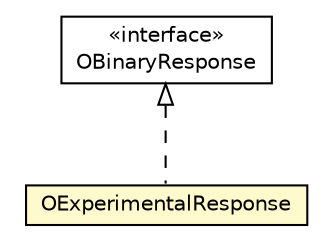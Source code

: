 #!/usr/local/bin/dot
#
# Class diagram 
# Generated by UMLGraph version R5_6-24-gf6e263 (http://www.umlgraph.org/)
#

digraph G {
	edge [fontname="Helvetica",fontsize=10,labelfontname="Helvetica",labelfontsize=10];
	node [fontname="Helvetica",fontsize=10,shape=plaintext];
	nodesep=0.25;
	ranksep=0.5;
	// com.orientechnologies.orient.client.remote.OBinaryResponse
	c3292468 [label=<<table title="com.orientechnologies.orient.client.remote.OBinaryResponse" border="0" cellborder="1" cellspacing="0" cellpadding="2" port="p" href="../OBinaryResponse.html">
		<tr><td><table border="0" cellspacing="0" cellpadding="1">
<tr><td align="center" balign="center"> &#171;interface&#187; </td></tr>
<tr><td align="center" balign="center"> OBinaryResponse </td></tr>
		</table></td></tr>
		</table>>, URL="../OBinaryResponse.html", fontname="Helvetica", fontcolor="black", fontsize=10.0];
	// com.orientechnologies.orient.client.remote.message.OExperimentalResponse
	c3292556 [label=<<table title="com.orientechnologies.orient.client.remote.message.OExperimentalResponse" border="0" cellborder="1" cellspacing="0" cellpadding="2" port="p" bgcolor="lemonChiffon" href="./OExperimentalResponse.html">
		<tr><td><table border="0" cellspacing="0" cellpadding="1">
<tr><td align="center" balign="center"> OExperimentalResponse </td></tr>
		</table></td></tr>
		</table>>, URL="./OExperimentalResponse.html", fontname="Helvetica", fontcolor="black", fontsize=10.0];
	//com.orientechnologies.orient.client.remote.message.OExperimentalResponse implements com.orientechnologies.orient.client.remote.OBinaryResponse
	c3292468:p -> c3292556:p [dir=back,arrowtail=empty,style=dashed];
}

